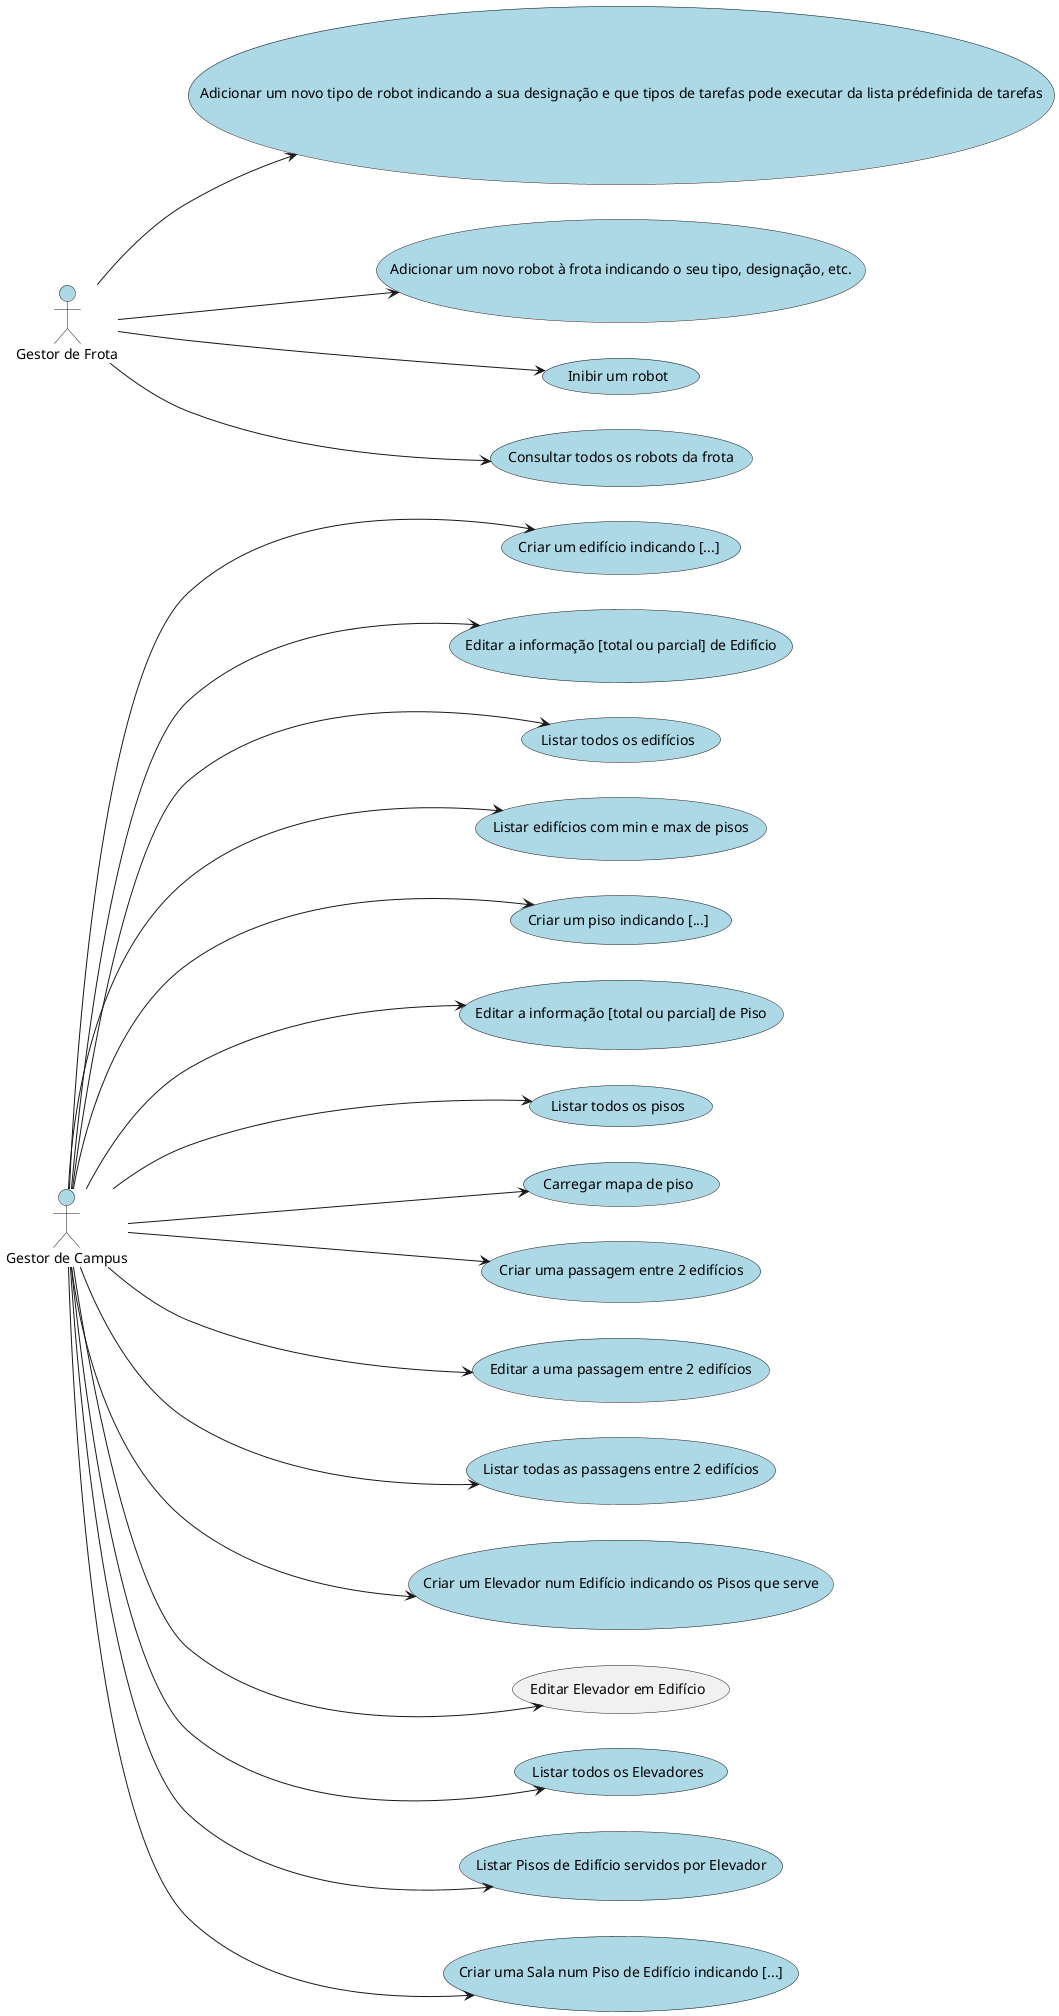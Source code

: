@startuml
left to right direction

actor "Gestor de Campus" #lightblue
actor "Gestor de Frota" #lightblue

(Criar um edifício indicando [...]) #lightblue
(Editar a informação [total ou parcial] de Edifício) #lightblue
(Listar todos os edifícios) #lightblue
(Listar edifícios com min e max de pisos) #lightblue
(Criar um piso indicando [...]) #lightblue
(Editar a informação [total ou parcial] de Piso) #lightblue
(Listar todos os pisos) #lightblue
(Carregar mapa de piso) #lightblue
(Criar uma passagem entre 2 edifícios) #lightblue
(Editar a uma passagem entre 2 edifícios) #lightblue
(Listar todas as passagens entre 2 edifícios) #lightblue
(Criar um Elevador num Edifício indicando os Pisos que serve) #lightblue
(Editar Elevador em Edifício)
(Listar todos os Elevadores) #lightblue
(Listar Pisos de Edifício servidos por Elevador) #lightblue
(Criar uma Sala num Piso de Edifício indicando [...]) #lightblue
(Adicionar um novo tipo de robot indicando a sua designação e que tipos de tarefas pode executar da lista prédefinida de tarefas) #lightblue
(Adicionar um novo robot à frota indicando o seu tipo, designação, etc.) #lightblue
(Inibir um robot) #lightblue
(Consultar todos os robots da frota) #lightblue

(Gestor de Campus) --> (Criar um edifício indicando [...])
(Gestor de Campus) --> (Editar a informação [total ou parcial] de Edifício)
(Gestor de Campus) --> (Listar todos os edifícios)
(Gestor de Campus) --> (Listar edifícios com min e max de pisos)
(Gestor de Campus) --> (Criar um piso indicando [...])
(Gestor de Campus) --> (Editar a informação [total ou parcial] de Piso)
(Gestor de Campus) --> (Listar todos os pisos)
(Gestor de Campus) --> (Carregar mapa de piso)
(Gestor de Campus) --> (Criar uma passagem entre 2 edifícios)
(Gestor de Campus) --> (Editar a uma passagem entre 2 edifícios)
(Gestor de Campus) --> (Listar todas as passagens entre 2 edifícios)
(Gestor de Campus) --> (Criar um Elevador num Edifício indicando os Pisos que serve)
(Gestor de Campus) --> (Editar Elevador em Edifício)
(Gestor de Campus) --> (Listar todos os Elevadores)
(Gestor de Campus) --> (Listar Pisos de Edifício servidos por Elevador)
(Gestor de Campus) --> (Criar uma Sala num Piso de Edifício indicando [...])

(Gestor de Frota) --> (Adicionar um novo tipo de robot indicando a sua designação e que tipos de tarefas pode executar da lista prédefinida de tarefas)
(Gestor de Frota) --> (Adicionar um novo robot à frota indicando o seu tipo, designação, etc.)
(Gestor de Frota) --> (Inibir um robot)
(Gestor de Frota) --> (Consultar todos os robots da frota)





@enduml

